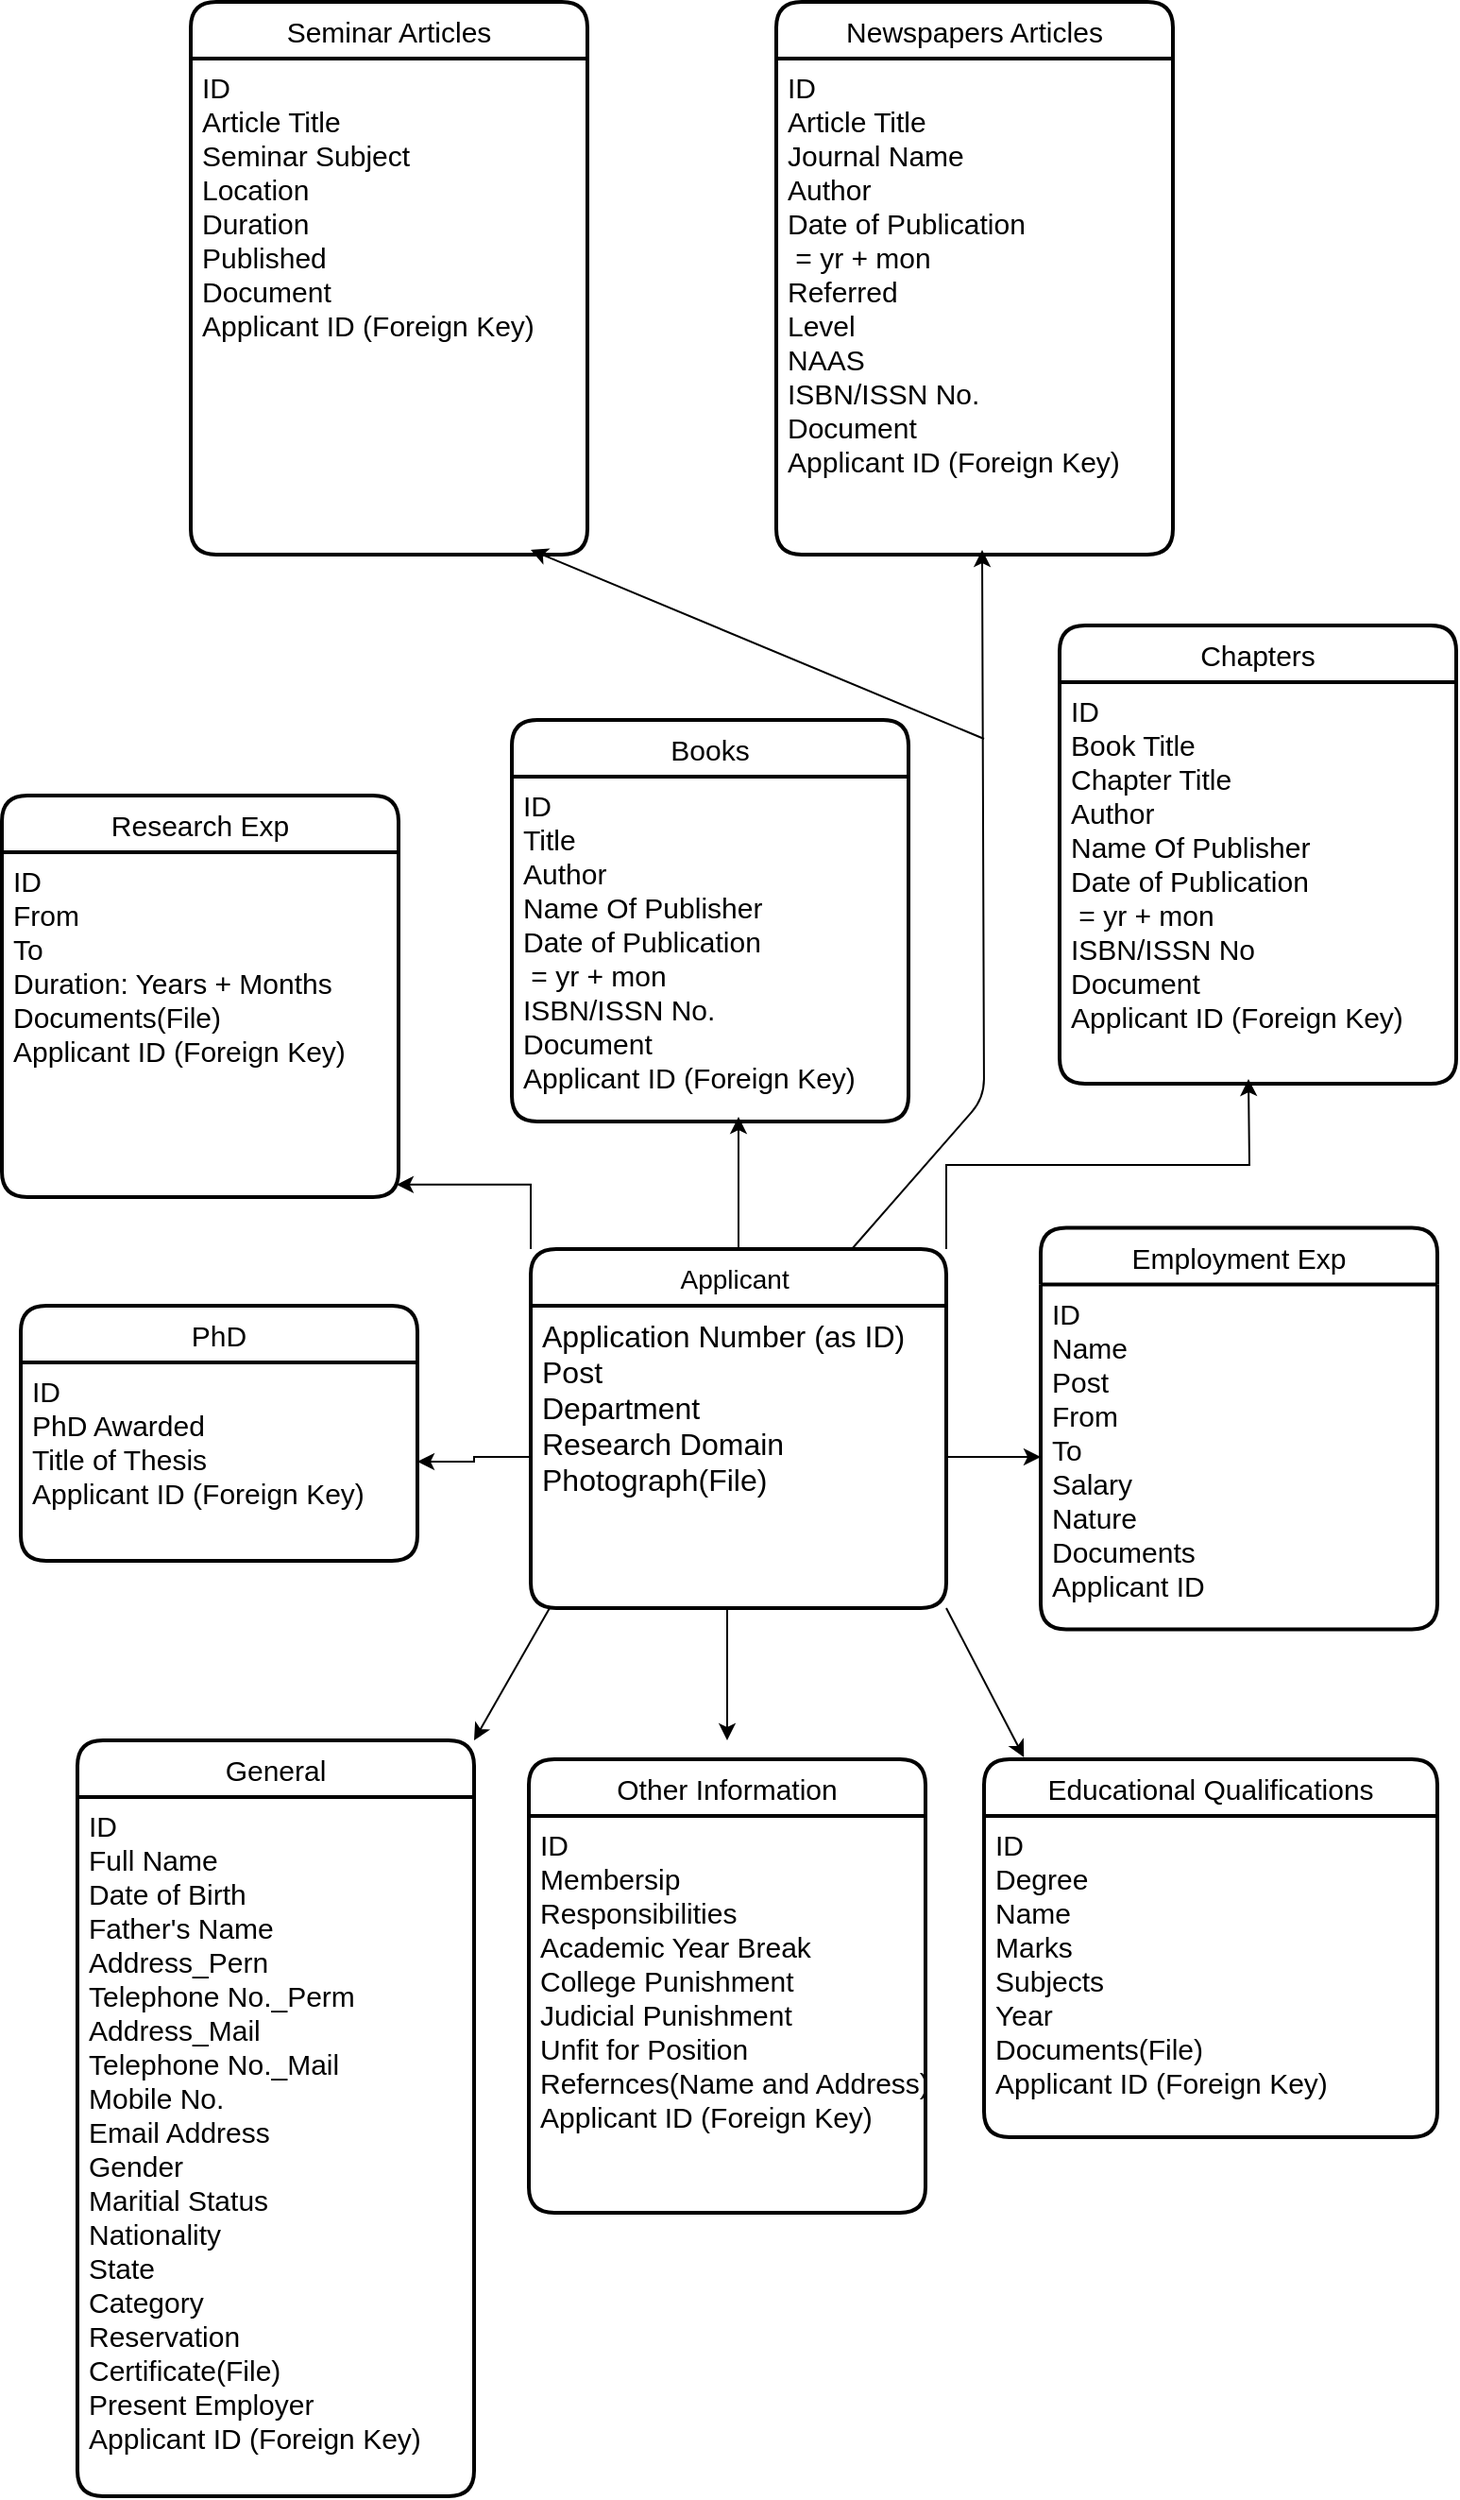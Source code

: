 <mxfile version="14.6.6" type="github">
  <diagram id="C5RBs43oDa-KdzZeNtuy" name="Page-1">
    <mxGraphModel dx="1350" dy="1943" grid="1" gridSize="10" guides="1" tooltips="1" connect="1" arrows="1" fold="1" page="1" pageScale="1" pageWidth="827" pageHeight="1169" math="0" shadow="0">
      <root>
        <mxCell id="WIyWlLk6GJQsqaUBKTNV-0" />
        <mxCell id="WIyWlLk6GJQsqaUBKTNV-1" parent="WIyWlLk6GJQsqaUBKTNV-0" />
        <mxCell id="7e9xk0XOVjDDOqrkxnwi-54" style="edgeStyle=orthogonalEdgeStyle;rounded=0;orthogonalLoop=1;jettySize=auto;html=1;exitX=0;exitY=0;exitDx=0;exitDy=0;entryX=0.995;entryY=0.964;entryDx=0;entryDy=0;entryPerimeter=0;fontFamily=Helvetica;fontSize=15;" parent="WIyWlLk6GJQsqaUBKTNV-1" source="7e9xk0XOVjDDOqrkxnwi-30" target="7e9xk0XOVjDDOqrkxnwi-53" edge="1">
          <mxGeometry relative="1" as="geometry" />
        </mxCell>
        <mxCell id="7e9xk0XOVjDDOqrkxnwi-56" style="edgeStyle=orthogonalEdgeStyle;rounded=0;orthogonalLoop=1;jettySize=auto;html=1;exitX=0.5;exitY=0;exitDx=0;exitDy=0;fontFamily=Helvetica;fontSize=15;" parent="WIyWlLk6GJQsqaUBKTNV-1" source="7e9xk0XOVjDDOqrkxnwi-30" edge="1">
          <mxGeometry relative="1" as="geometry">
            <mxPoint x="420" y="200" as="targetPoint" />
          </mxGeometry>
        </mxCell>
        <mxCell id="7e9xk0XOVjDDOqrkxnwi-61" style="edgeStyle=orthogonalEdgeStyle;rounded=0;orthogonalLoop=1;jettySize=auto;html=1;exitX=1;exitY=0;exitDx=0;exitDy=0;fontFamily=Helvetica;fontSize=15;" parent="WIyWlLk6GJQsqaUBKTNV-1" source="7e9xk0XOVjDDOqrkxnwi-30" edge="1">
          <mxGeometry relative="1" as="geometry">
            <mxPoint x="690" y="180" as="targetPoint" />
          </mxGeometry>
        </mxCell>
        <mxCell id="7e9xk0XOVjDDOqrkxnwi-30" value="Applicant " style="swimlane;childLayout=stackLayout;horizontal=1;startSize=30;horizontalStack=0;rounded=1;fontSize=14;fontStyle=0;strokeWidth=2;resizeParent=0;resizeLast=1;shadow=0;dashed=0;align=center;fontFamily=Helvetica;gradientColor=#ffffff;" parent="WIyWlLk6GJQsqaUBKTNV-1" vertex="1">
          <mxGeometry x="310" y="270" width="220" height="190" as="geometry" />
        </mxCell>
        <mxCell id="7e9xk0XOVjDDOqrkxnwi-31" value="Application Number (as ID)&#xa;Post&#xa;Department&#xa;Research Domain&#xa;Photograph(File)" style="align=left;strokeColor=none;fillColor=none;spacingLeft=4;fontSize=16;verticalAlign=top;resizable=0;rotatable=0;part=1;" parent="7e9xk0XOVjDDOqrkxnwi-30" vertex="1">
          <mxGeometry y="30" width="220" height="160" as="geometry" />
        </mxCell>
        <mxCell id="7e9xk0XOVjDDOqrkxnwi-32" value="" style="endArrow=classic;html=1;fontFamily=Helvetica;fontSize=16;entryX=1;entryY=0;entryDx=0;entryDy=0;" parent="WIyWlLk6GJQsqaUBKTNV-1" target="7e9xk0XOVjDDOqrkxnwi-33" edge="1">
          <mxGeometry width="50" height="50" relative="1" as="geometry">
            <mxPoint x="320" y="460" as="sourcePoint" />
            <mxPoint x="250" y="530" as="targetPoint" />
          </mxGeometry>
        </mxCell>
        <mxCell id="7e9xk0XOVjDDOqrkxnwi-33" value="General" style="swimlane;childLayout=stackLayout;horizontal=1;startSize=30;horizontalStack=0;rounded=1;fontSize=15;fontStyle=0;strokeWidth=2;resizeParent=0;resizeLast=1;shadow=0;dashed=0;align=center;fontFamily=Helvetica;gradientColor=#ffffff;" parent="WIyWlLk6GJQsqaUBKTNV-1" vertex="1">
          <mxGeometry x="70" y="530" width="210" height="400" as="geometry" />
        </mxCell>
        <mxCell id="7e9xk0XOVjDDOqrkxnwi-34" value="ID&#xa;Full Name&#xa;Date of Birth&#xa;Father&#39;s Name&#xa;Address_Pern&#xa;Telephone No._Perm&#xa;Address_Mail&#xa;Telephone No._Mail &#xa;Mobile No.&#xa;Email Address&#xa;Gender &#xa;Maritial Status &#xa;Nationality&#xa;State&#xa;Category&#xa;Reservation&#xa;Certificate(File)&#xa;Present Employer&#xa;Applicant ID (Foreign Key)" style="align=left;strokeColor=none;fillColor=none;spacingLeft=4;fontSize=15;verticalAlign=top;resizable=0;rotatable=0;part=1;" parent="7e9xk0XOVjDDOqrkxnwi-33" vertex="1">
          <mxGeometry y="30" width="210" height="370" as="geometry" />
        </mxCell>
        <mxCell id="7e9xk0XOVjDDOqrkxnwi-36" value="" style="endArrow=classic;html=1;fontFamily=Helvetica;fontSize=16;" parent="WIyWlLk6GJQsqaUBKTNV-1" edge="1">
          <mxGeometry width="50" height="50" relative="1" as="geometry">
            <mxPoint x="414" y="460" as="sourcePoint" />
            <mxPoint x="414" y="530" as="targetPoint" />
          </mxGeometry>
        </mxCell>
        <mxCell id="7e9xk0XOVjDDOqrkxnwi-40" value="" style="endArrow=classic;html=1;fontFamily=Helvetica;fontSize=16;entryX=0.088;entryY=-0.005;entryDx=0;entryDy=0;entryPerimeter=0;" parent="WIyWlLk6GJQsqaUBKTNV-1" target="7e9xk0XOVjDDOqrkxnwi-41" edge="1">
          <mxGeometry width="50" height="50" relative="1" as="geometry">
            <mxPoint x="530" y="460" as="sourcePoint" />
            <mxPoint x="580" y="520" as="targetPoint" />
          </mxGeometry>
        </mxCell>
        <mxCell id="7e9xk0XOVjDDOqrkxnwi-41" value="Educational Qualifications" style="swimlane;childLayout=stackLayout;horizontal=1;startSize=30;horizontalStack=0;rounded=1;fontSize=15;fontStyle=0;strokeWidth=2;resizeParent=0;resizeLast=1;shadow=0;dashed=0;align=center;fontFamily=Helvetica;gradientColor=#ffffff;" parent="WIyWlLk6GJQsqaUBKTNV-1" vertex="1">
          <mxGeometry x="550" y="540" width="240" height="200" as="geometry" />
        </mxCell>
        <mxCell id="7e9xk0XOVjDDOqrkxnwi-42" value="ID&#xa;Degree&#xa;Name&#xa;Marks&#xa;Subjects&#xa;Year&#xa;Documents(File)&#xa;Applicant ID (Foreign Key)" style="align=left;strokeColor=none;fillColor=none;spacingLeft=4;fontSize=15;verticalAlign=top;resizable=0;rotatable=0;part=1;" parent="7e9xk0XOVjDDOqrkxnwi-41" vertex="1">
          <mxGeometry y="30" width="240" height="170" as="geometry" />
        </mxCell>
        <mxCell id="7e9xk0XOVjDDOqrkxnwi-44" value="PhD" style="swimlane;childLayout=stackLayout;horizontal=1;startSize=30;horizontalStack=0;rounded=1;fontSize=15;fontStyle=0;strokeWidth=2;resizeParent=0;resizeLast=1;shadow=0;dashed=0;align=center;fontFamily=Helvetica;gradientColor=#ffffff;" parent="WIyWlLk6GJQsqaUBKTNV-1" vertex="1">
          <mxGeometry x="40" y="300" width="210" height="135" as="geometry" />
        </mxCell>
        <mxCell id="7e9xk0XOVjDDOqrkxnwi-45" value="ID&#xa;PhD Awarded&#xa;Title of Thesis&#xa;Applicant ID (Foreign Key)" style="align=left;strokeColor=none;fillColor=none;spacingLeft=4;fontSize=15;verticalAlign=top;resizable=0;rotatable=0;part=1;" parent="7e9xk0XOVjDDOqrkxnwi-44" vertex="1">
          <mxGeometry y="30" width="210" height="105" as="geometry" />
        </mxCell>
        <mxCell id="7e9xk0XOVjDDOqrkxnwi-46" style="edgeStyle=orthogonalEdgeStyle;rounded=0;orthogonalLoop=1;jettySize=auto;html=1;entryX=1;entryY=0.5;entryDx=0;entryDy=0;fontFamily=Helvetica;fontSize=15;" parent="WIyWlLk6GJQsqaUBKTNV-1" source="7e9xk0XOVjDDOqrkxnwi-31" target="7e9xk0XOVjDDOqrkxnwi-45" edge="1">
          <mxGeometry relative="1" as="geometry" />
        </mxCell>
        <mxCell id="7e9xk0XOVjDDOqrkxnwi-48" value="Employment Exp" style="swimlane;childLayout=stackLayout;horizontal=1;startSize=30;horizontalStack=0;rounded=1;fontSize=15;fontStyle=0;strokeWidth=2;resizeParent=0;resizeLast=1;shadow=0;dashed=0;align=center;fontFamily=Helvetica;gradientColor=#ffffff;" parent="WIyWlLk6GJQsqaUBKTNV-1" vertex="1">
          <mxGeometry x="580" y="258.75" width="210" height="212.5" as="geometry" />
        </mxCell>
        <mxCell id="7e9xk0XOVjDDOqrkxnwi-49" value="ID&#xa;Name&#xa;Post&#xa;From&#xa;To&#xa;Salary&#xa;Nature&#xa;Documents&#xa;Applicant ID" style="align=left;strokeColor=none;fillColor=none;spacingLeft=4;fontSize=15;verticalAlign=top;resizable=0;rotatable=0;part=1;" parent="7e9xk0XOVjDDOqrkxnwi-48" vertex="1">
          <mxGeometry y="30" width="210" height="182.5" as="geometry" />
        </mxCell>
        <mxCell id="7e9xk0XOVjDDOqrkxnwi-50" style="edgeStyle=orthogonalEdgeStyle;rounded=0;orthogonalLoop=1;jettySize=auto;html=1;entryX=0;entryY=0.5;entryDx=0;entryDy=0;fontFamily=Helvetica;fontSize=15;" parent="WIyWlLk6GJQsqaUBKTNV-1" source="7e9xk0XOVjDDOqrkxnwi-31" target="7e9xk0XOVjDDOqrkxnwi-49" edge="1">
          <mxGeometry relative="1" as="geometry" />
        </mxCell>
        <mxCell id="7e9xk0XOVjDDOqrkxnwi-52" value="Research Exp" style="swimlane;childLayout=stackLayout;horizontal=1;startSize=30;horizontalStack=0;rounded=1;fontSize=15;fontStyle=0;strokeWidth=2;resizeParent=0;resizeLast=1;shadow=0;dashed=0;align=center;fontFamily=Helvetica;gradientColor=#ffffff;" parent="WIyWlLk6GJQsqaUBKTNV-1" vertex="1">
          <mxGeometry x="30" y="30" width="210" height="212.5" as="geometry" />
        </mxCell>
        <mxCell id="7e9xk0XOVjDDOqrkxnwi-53" value="ID&#xa;From&#xa;To&#xa;Duration: Years + Months&#xa;Documents(File)&#xa;Applicant ID (Foreign Key)" style="align=left;strokeColor=none;fillColor=none;spacingLeft=4;fontSize=15;verticalAlign=top;resizable=0;rotatable=0;part=1;" parent="7e9xk0XOVjDDOqrkxnwi-52" vertex="1">
          <mxGeometry y="30" width="210" height="182.5" as="geometry" />
        </mxCell>
        <mxCell id="7e9xk0XOVjDDOqrkxnwi-66" value="" style="endArrow=classic;html=1;fontFamily=Helvetica;fontSize=15;" parent="WIyWlLk6GJQsqaUBKTNV-1" edge="1">
          <mxGeometry width="50" height="50" relative="1" as="geometry">
            <mxPoint x="480" y="270" as="sourcePoint" />
            <mxPoint x="549" y="-100" as="targetPoint" />
            <Array as="points">
              <mxPoint x="550" y="190" />
            </Array>
          </mxGeometry>
        </mxCell>
        <mxCell id="kpZnEdqJ38BNeuLe-dKo-2" value="Other Information" style="swimlane;childLayout=stackLayout;horizontal=1;startSize=30;horizontalStack=0;rounded=1;fontSize=15;fontStyle=0;strokeWidth=2;resizeParent=0;resizeLast=1;shadow=0;dashed=0;align=center;fontFamily=Helvetica;gradientColor=#ffffff;" parent="WIyWlLk6GJQsqaUBKTNV-1" vertex="1">
          <mxGeometry x="309" y="540" width="210" height="240" as="geometry" />
        </mxCell>
        <mxCell id="kpZnEdqJ38BNeuLe-dKo-3" value="ID&#xa;Membersip &#xa;Responsibilities&#xa;Academic Year Break&#xa;College Punishment &#xa;Judicial Punishment&#xa;Unfit for Position&#xa;Refernces(Name and Address)&#xa;Applicant ID (Foreign Key)" style="align=left;strokeColor=none;fillColor=none;spacingLeft=4;fontSize=15;verticalAlign=top;resizable=0;rotatable=0;part=1;" parent="kpZnEdqJ38BNeuLe-dKo-2" vertex="1">
          <mxGeometry y="30" width="210" height="210" as="geometry" />
        </mxCell>
        <mxCell id="kpZnEdqJ38BNeuLe-dKo-4" value="Books" style="swimlane;childLayout=stackLayout;horizontal=1;startSize=30;horizontalStack=0;rounded=1;fontSize=15;fontStyle=0;strokeWidth=2;resizeParent=0;resizeLast=1;shadow=0;dashed=0;align=center;fontFamily=Helvetica;gradientColor=#ffffff;" parent="WIyWlLk6GJQsqaUBKTNV-1" vertex="1">
          <mxGeometry x="300" y="-10" width="210" height="212.5" as="geometry" />
        </mxCell>
        <mxCell id="kpZnEdqJ38BNeuLe-dKo-5" value="ID&#xa;Title&#xa;Author&#xa;Name Of Publisher&#xa;Date of Publication&#xa; = yr + mon&#xa;ISBN/ISSN No.&#xa;Document&#xa;Applicant ID (Foreign Key)" style="align=left;strokeColor=none;fillColor=none;spacingLeft=4;fontSize=15;verticalAlign=top;resizable=0;rotatable=0;part=1;" parent="kpZnEdqJ38BNeuLe-dKo-4" vertex="1">
          <mxGeometry y="30" width="210" height="182.5" as="geometry" />
        </mxCell>
        <mxCell id="kpZnEdqJ38BNeuLe-dKo-7" value="Chapters" style="swimlane;childLayout=stackLayout;horizontal=1;startSize=30;horizontalStack=0;rounded=1;fontSize=15;fontStyle=0;strokeWidth=2;resizeParent=0;resizeLast=1;shadow=0;dashed=0;align=center;fontFamily=Helvetica;gradientColor=#ffffff;" parent="WIyWlLk6GJQsqaUBKTNV-1" vertex="1">
          <mxGeometry x="590" y="-60" width="210" height="242.5" as="geometry" />
        </mxCell>
        <mxCell id="kpZnEdqJ38BNeuLe-dKo-8" value="ID&#xa;Book Title&#xa;Chapter Title&#xa;Author&#xa;Name Of Publisher&#xa;Date of Publication&#xa; = yr + mon&#xa;ISBN/ISSN No&#xa;Document&#xa;Applicant ID (Foreign Key)" style="align=left;strokeColor=none;fillColor=none;spacingLeft=4;fontSize=15;verticalAlign=top;resizable=0;rotatable=0;part=1;" parent="kpZnEdqJ38BNeuLe-dKo-7" vertex="1">
          <mxGeometry y="30" width="210" height="212.5" as="geometry" />
        </mxCell>
        <mxCell id="kpZnEdqJ38BNeuLe-dKo-10" value="Newspapers Articles" style="swimlane;childLayout=stackLayout;horizontal=1;startSize=30;horizontalStack=0;rounded=1;fontSize=15;fontStyle=0;strokeWidth=2;resizeParent=0;resizeLast=1;shadow=0;dashed=0;align=center;fontFamily=Helvetica;gradientColor=#ffffff;" parent="WIyWlLk6GJQsqaUBKTNV-1" vertex="1">
          <mxGeometry x="440" y="-390" width="210" height="292.5" as="geometry" />
        </mxCell>
        <mxCell id="kpZnEdqJ38BNeuLe-dKo-11" value="ID&#xa;Article Title&#xa;Journal Name&#xa;Author&#xa;Date of Publication&#xa; = yr + mon&#xa;Referred&#xa;Level&#xa;NAAS&#xa;ISBN/ISSN No.&#xa;Document&#xa;Applicant ID (Foreign Key)" style="align=left;strokeColor=none;fillColor=none;spacingLeft=4;fontSize=15;verticalAlign=top;resizable=0;rotatable=0;part=1;" parent="kpZnEdqJ38BNeuLe-dKo-10" vertex="1">
          <mxGeometry y="30" width="210" height="262.5" as="geometry" />
        </mxCell>
        <mxCell id="kpZnEdqJ38BNeuLe-dKo-17" value="" style="endArrow=classic;html=1;" parent="WIyWlLk6GJQsqaUBKTNV-1" edge="1">
          <mxGeometry width="50" height="50" relative="1" as="geometry">
            <mxPoint x="550" as="sourcePoint" />
            <mxPoint x="310" y="-100" as="targetPoint" />
          </mxGeometry>
        </mxCell>
        <mxCell id="kpZnEdqJ38BNeuLe-dKo-18" value="Seminar Articles" style="swimlane;childLayout=stackLayout;horizontal=1;startSize=30;horizontalStack=0;rounded=1;fontSize=15;fontStyle=0;strokeWidth=2;resizeParent=0;resizeLast=1;shadow=0;dashed=0;align=center;fontFamily=Helvetica;gradientColor=#ffffff;" parent="WIyWlLk6GJQsqaUBKTNV-1" vertex="1">
          <mxGeometry x="130" y="-390" width="210" height="292.5" as="geometry" />
        </mxCell>
        <mxCell id="kpZnEdqJ38BNeuLe-dKo-19" value="ID&#xa;Article Title&#xa;Seminar Subject&#xa;Location&#xa;Duration&#xa;Published&#xa;Document&#xa;Applicant ID (Foreign Key)" style="align=left;strokeColor=none;fillColor=none;spacingLeft=4;fontSize=15;verticalAlign=top;resizable=0;rotatable=0;part=1;" parent="kpZnEdqJ38BNeuLe-dKo-18" vertex="1">
          <mxGeometry y="30" width="210" height="262.5" as="geometry" />
        </mxCell>
      </root>
    </mxGraphModel>
  </diagram>
</mxfile>
